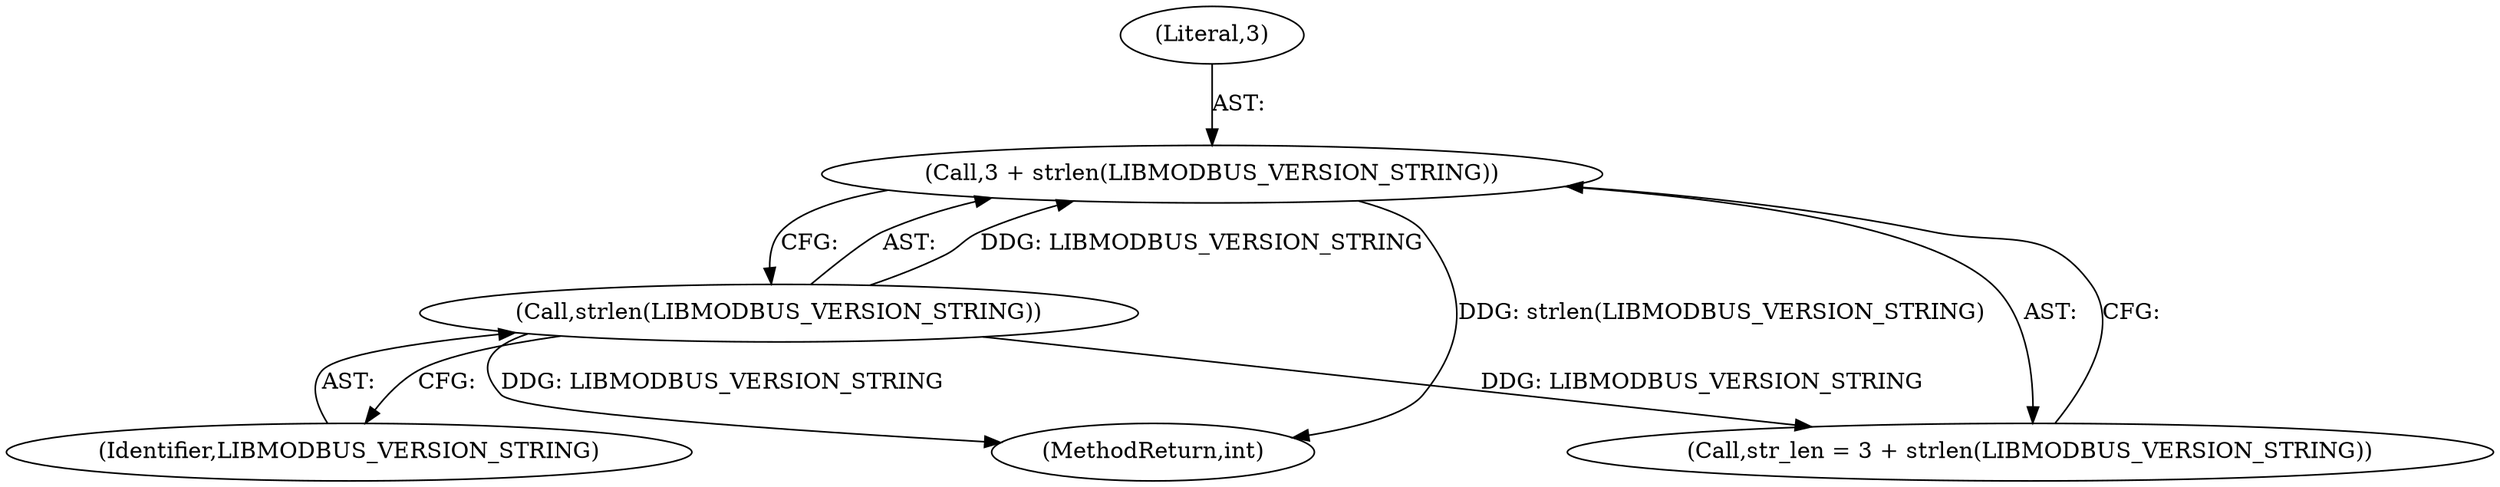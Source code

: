 digraph "0_libmodbus_5ccdf5ef79d742640355d1132fa9e2abc7fbaefc@API" {
"1000961" [label="(Call,3 + strlen(LIBMODBUS_VERSION_STRING))"];
"1000963" [label="(Call,strlen(LIBMODBUS_VERSION_STRING))"];
"1000959" [label="(Call,str_len = 3 + strlen(LIBMODBUS_VERSION_STRING))"];
"1000964" [label="(Identifier,LIBMODBUS_VERSION_STRING)"];
"1000962" [label="(Literal,3)"];
"1001382" [label="(MethodReturn,int)"];
"1000963" [label="(Call,strlen(LIBMODBUS_VERSION_STRING))"];
"1000961" [label="(Call,3 + strlen(LIBMODBUS_VERSION_STRING))"];
"1000961" -> "1000959"  [label="AST: "];
"1000961" -> "1000963"  [label="CFG: "];
"1000962" -> "1000961"  [label="AST: "];
"1000963" -> "1000961"  [label="AST: "];
"1000959" -> "1000961"  [label="CFG: "];
"1000961" -> "1001382"  [label="DDG: strlen(LIBMODBUS_VERSION_STRING)"];
"1000963" -> "1000961"  [label="DDG: LIBMODBUS_VERSION_STRING"];
"1000963" -> "1000964"  [label="CFG: "];
"1000964" -> "1000963"  [label="AST: "];
"1000963" -> "1001382"  [label="DDG: LIBMODBUS_VERSION_STRING"];
"1000963" -> "1000959"  [label="DDG: LIBMODBUS_VERSION_STRING"];
}
